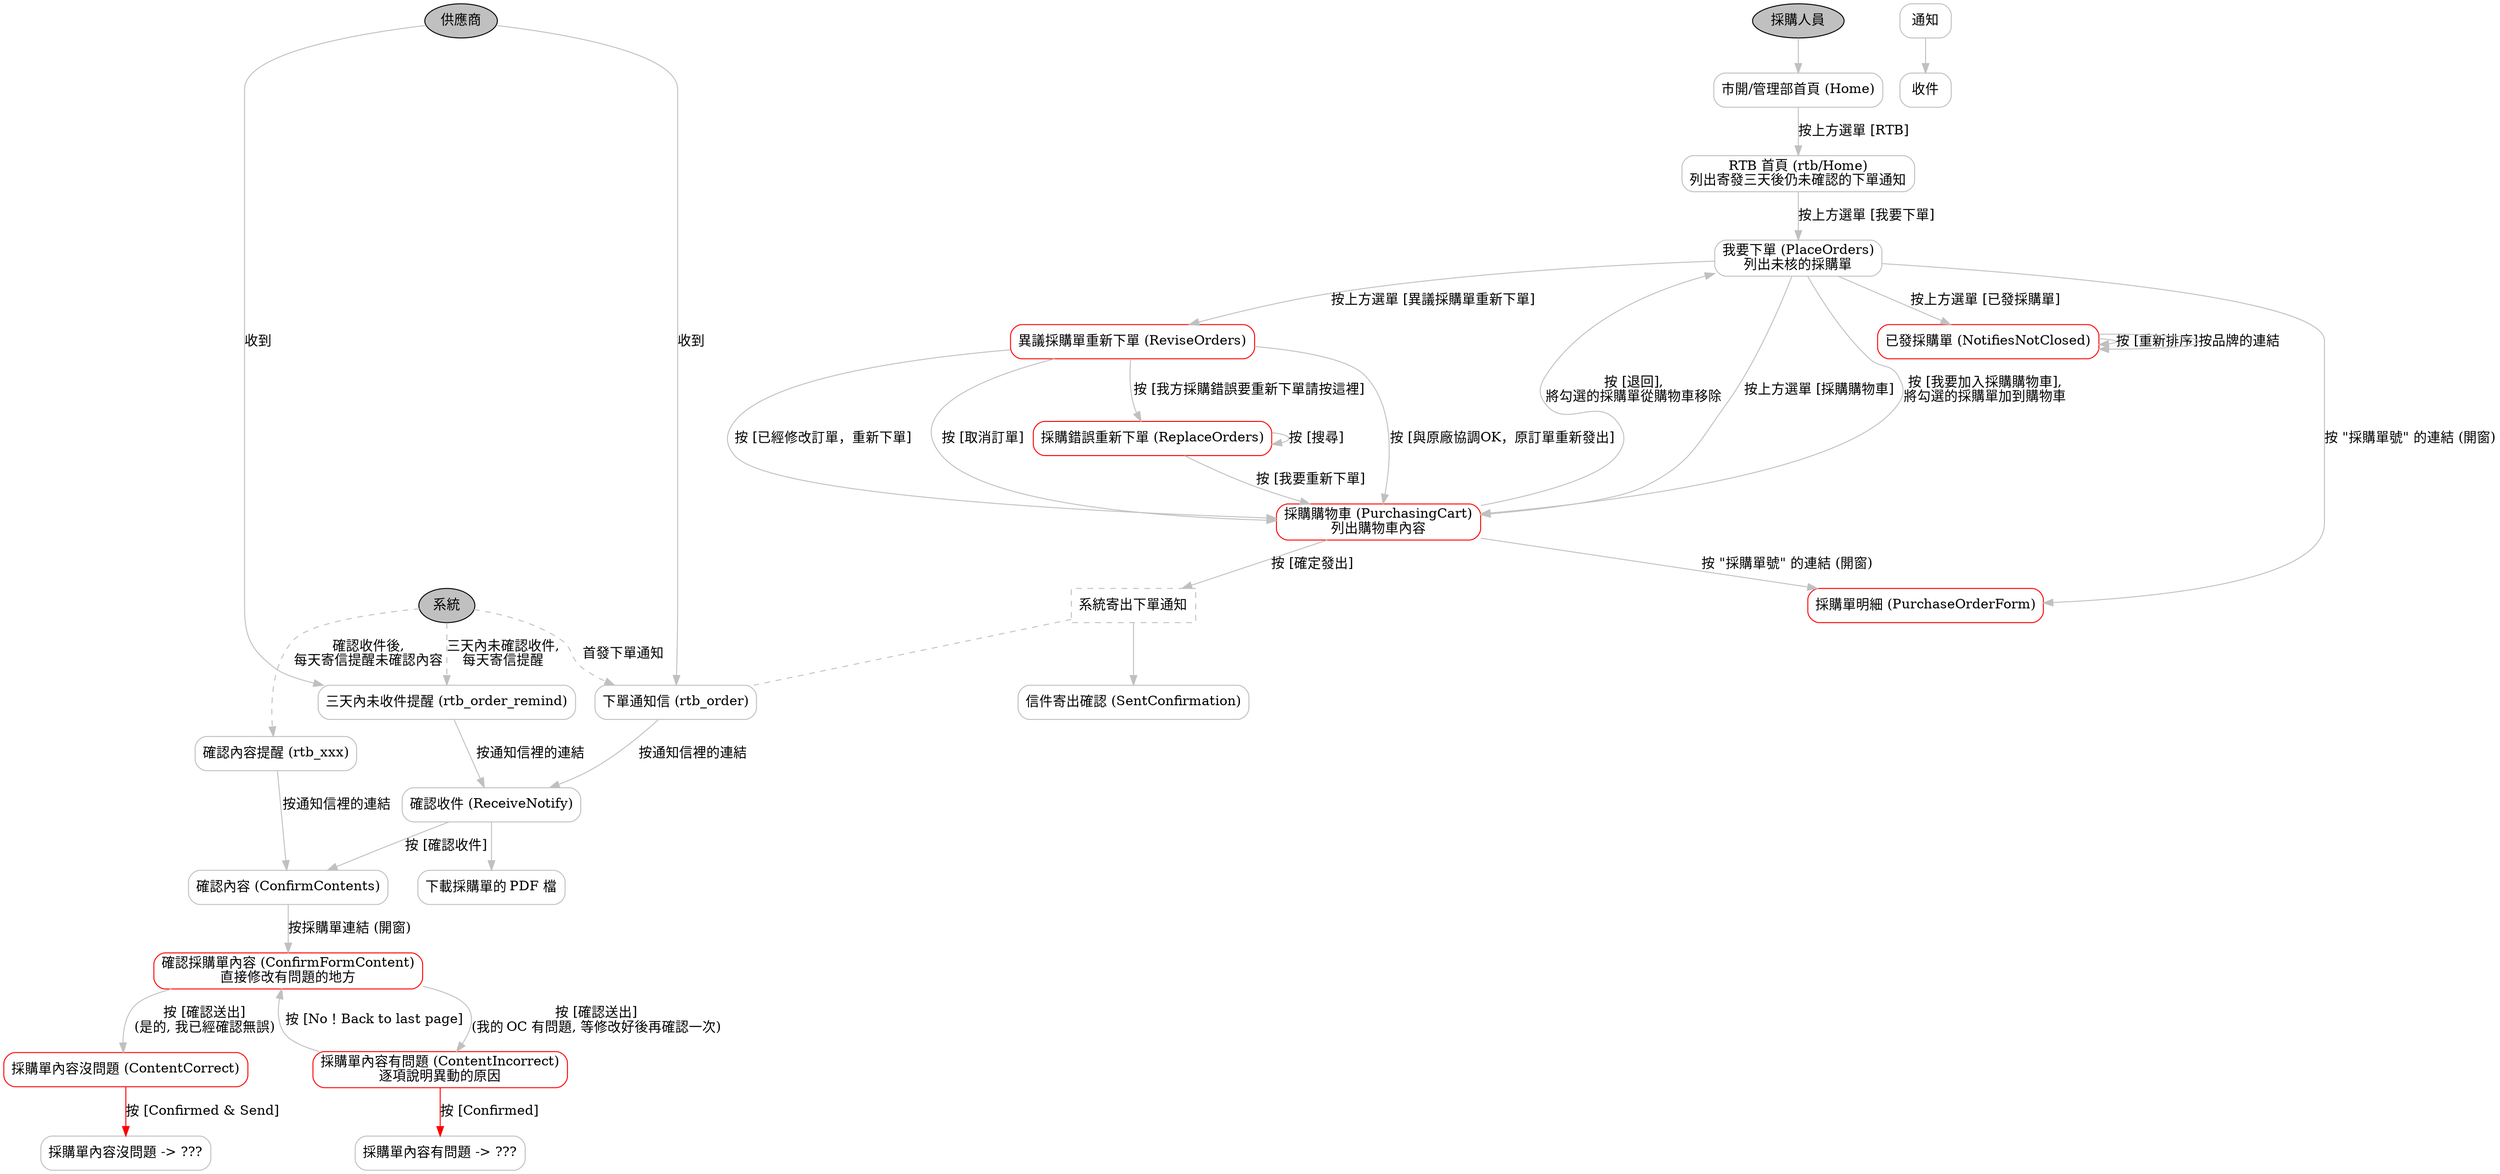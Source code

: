 digraph "RTB 舊版畫面流程" {
  node [ shape = ellipse, fillcolor = gray, style = filled ]
  { rank = same; 供應商 採購人員 }
  供應商; 系統; 採購人員

  node [ shape = box, color = gray, style = rounded ]
  edge [ color = gray ]

  首頁 [ label = "市開/管理部首頁 (Home)" ]
  "RTB 首頁" [ label = "\N (rtb/Home)\n列出寄發三天後仍未確認的下單通知" ]
  我要下單 [ label = "\N (PlaceOrders)\n列出未核的採購單" ]
  採購購物車 [ label = "\N (PurchasingCart)\n列出購物車內容", color = red ] // 增加狀態、採購單版次
  已發採購單 [ label = "\N (NotifiesNotClosed)", color = red ] // 增加品牌分類與問題燈號
  異議採購單重新下單 [ label = "\N (ReviseOrders)", color = red ]
  採購錯誤重新下單 [ label = "\N (ReplaceOrders)", color = red ]
  採購單明細 [ label = "\N (PurchaseOrderForm)", color = red ] // 由 Sonja 提供新版內容
  系統寄出下單通知 [ style = dashed ]
  信件寄出確認 [ label = "\N (SentConfirmation)" ]
  下單通知信 [ label = "\N (rtb_order)" ]
  三天內未收件提醒 [ label = "\N (rtb_order_remind)" ]
  確認內容提醒 [ label = "\N (rtb_xxx)" ]
  確認收件 [ label = "\N (ReceiveNotify)" ] // ReceivedRtbNotify.htm
  確認內容 [ label = "\N (ConfirmContents)" ]
  確認採購單內容 [ label = "\N (ConfirmFormContent)\n直接修改有問題的地方", color = red ]
  採購單內容沒問題 [ label = "\N (ContentCorrect)", color = red ]
  採購單內容有問題 [ label = "\N (ContentIncorrect)\n逐項說明異動的原因", color = red ]

  系統 -> 下單通知信 [ label = "首發下單通知", style = dashed ]
  系統 -> 三天內未收件提醒 [ label = "三天內未確認收件,\n每天寄信提醒", style = dashed ]
  系統 -> 確認內容提醒 [ label = "確認收件後,\n每天寄信提醒未確認內容", style = dashed ]

  採購人員 -> 首頁
  首頁 -> "RTB 首頁" [ label = "按上方選單 [RTB]" ]
  "RTB 首頁" -> 我要下單 [ label = "按上方選單 [我要下單]" ]
  我要下單 -> 採購購物車 [ label = "按上方選單 [採購購物車]" ]
  我要下單 -> 已發採購單 [ label = "按上方選單 [已發採購單]" ]
  我要下單 -> 採購單明細 [ label = "按 \"採購單號\" 的連結 (開窗)" ]
  我要下單 -> 異議採購單重新下單 [ label = "按上方選單 [異議採購單重新下單]" ]
  採購購物車 -> 採購單明細 [ label = "按 \"採購單號\" 的連結 (開窗)" ]
  我要下單 -> 採購購物車 [ label= "按 [我要加入採購購物車],\n將勾選的採購單加到購物車" ]
  採購購物車 -> 系統寄出下單通知 [ label = "按 [確定發出]" ]
  系統寄出下單通知 -> 信件寄出確認
  系統寄出下單通知 -> 下單通知信 [ style = dashed, arrowhead = none ]
  採購購物車 -> 我要下單 [ label = "按 [退回],\n將勾選的採購單從購物車移除" ]
  已發採購單 -> 已發採購單 [ label = "按 [重新排序]" ]
  已發採購單 -> 已發採購單 [ label = "按品牌的連結" ]
  異議採購單重新下單 -> 採購錯誤重新下單 [ label = "按 [我方採購錯誤要重新下單請按這裡]" ]
  異議採購單重新下單 -> 採購購物車 [ label = "按 [與原廠協調OK，原訂單重新發出]" ]
  異議採購單重新下單 -> 採購購物車 [ label = "按 [已經修改訂單，重新下單]" ]
  異議採購單重新下單 -> 採購購物車 [ label = "按 [取消訂單]" ]
  採購錯誤重新下單 -> 採購購物車 [ label = "按 [我要重新下單]" ]
  採購錯誤重新下單 -> 採購錯誤重新下單 [ label = "按 [搜尋]" ]

  供應商 -> 下單通知信 [ label = "收到" ]
  供應商 -> 三天內未收件提醒 [ label = "收到" ]
  下單通知信 -> 確認收件 [ label = "按通知信裡的連結" ]
  三天內未收件提醒 -> 確認收件 [ label = "按通知信裡的連結" ]
  確認內容提醒 -> 確認內容 [ label = "按通知信裡的連結" ]
  確認收件 -> "下載採購單的 PDF 檔"
  確認收件 -> 確認內容 [ label = "按 [確認收件]" ]
  確認內容 -> 確認採購單內容 [ label = "按採購單連結 (開窗)" ]
  確認採購單內容 -> 採購單內容沒問題 [ label = "按 [確認送出]\n(是的, 我已經確認無誤)" ]
  確認採購單內容 -> 採購單內容有問題 [ label = "按 [確認送出]\n(我的 OC 有問題, 等修改好後再確認一次)" ]
  採購單內容沒問題 -> "採購單內容沒問題 -> ???" [ label = "按 [Confirmed & Send]", color = red ]
  採購單內容有問題 -> "採購單內容有問題 -> ???" [ label = "按 [Confirmed]", color = red ]
  採購單內容有問題 -> "確認採購單內容" [ label = "按 [No！Back to last page]" ]

  subgraph 下單通知循環 {
    label = "\N"
    通知 -> 收件
  }

}

